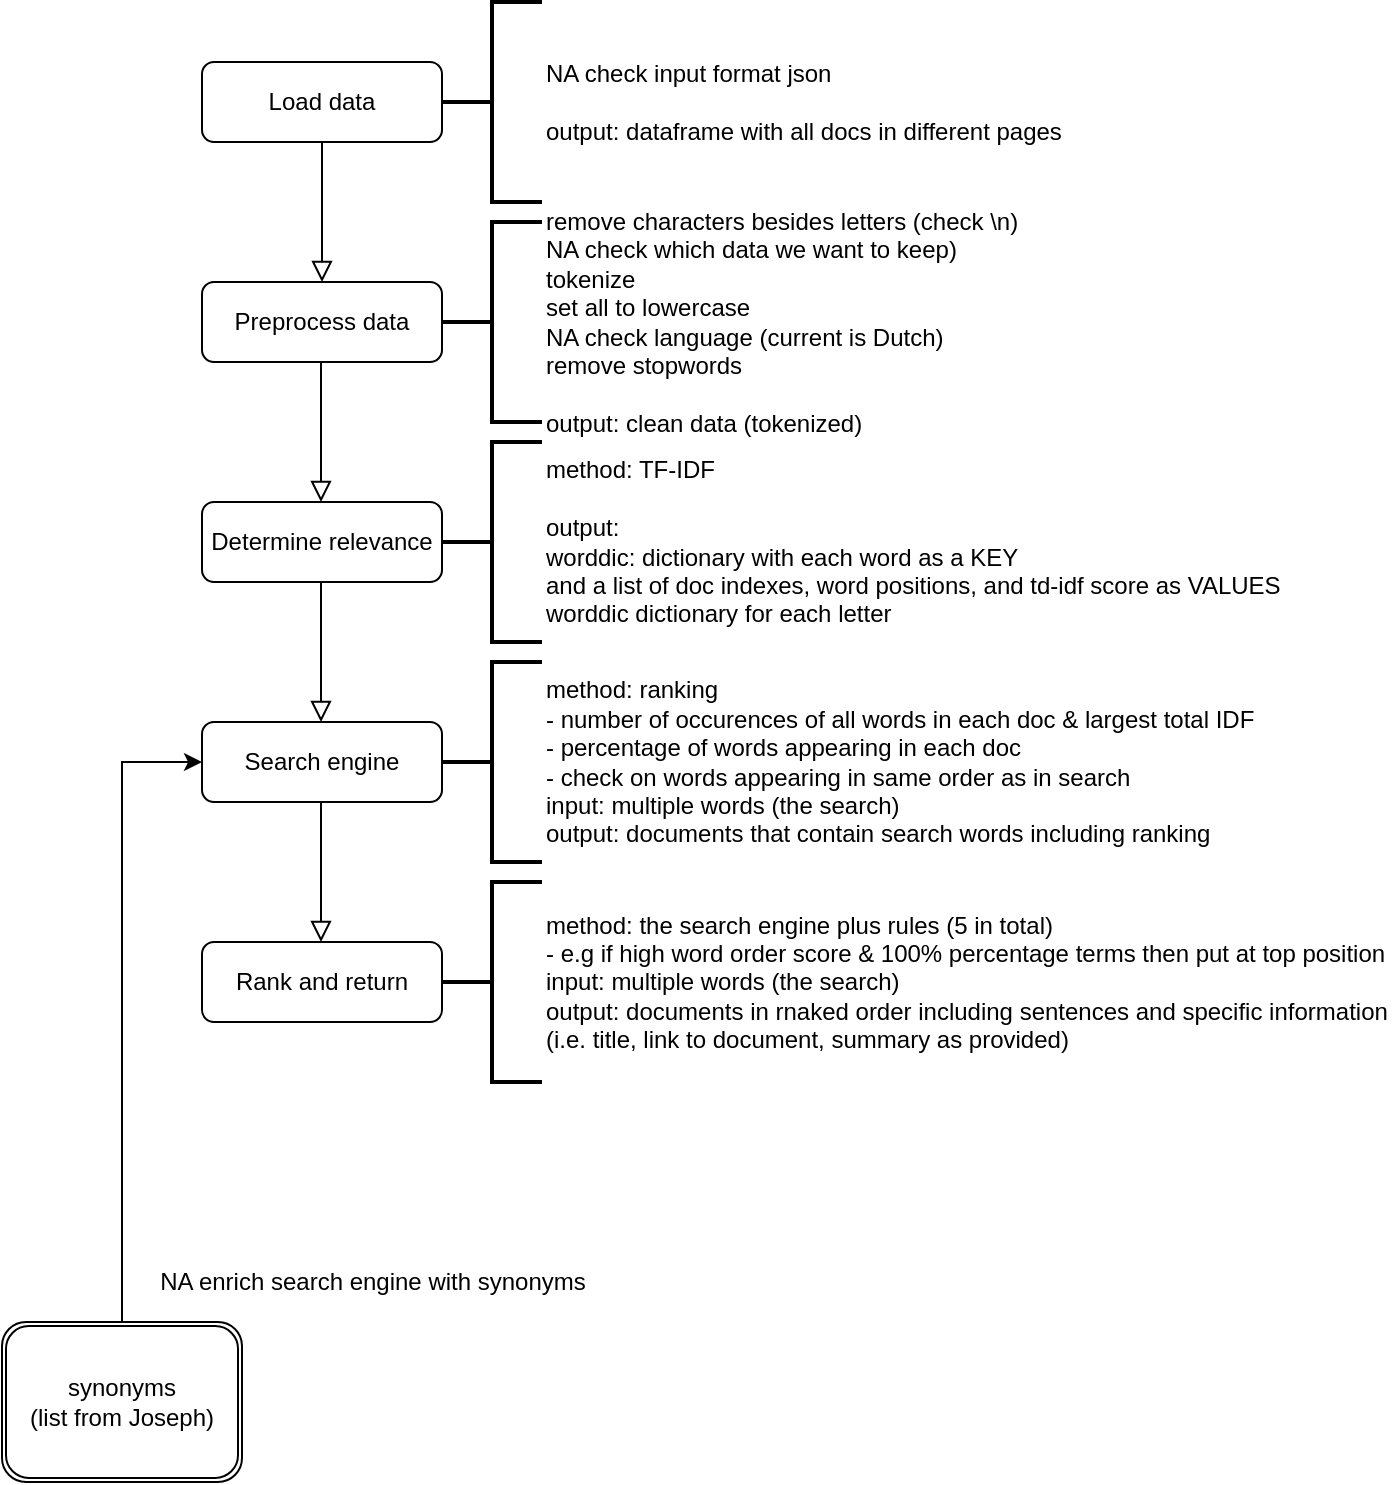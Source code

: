 <mxfile version="12.9.3" type="device"><diagram id="C5RBs43oDa-KdzZeNtuy" name="Page-1"><mxGraphModel dx="1487" dy="905" grid="1" gridSize="10" guides="1" tooltips="1" connect="1" arrows="1" fold="1" page="1" pageScale="1" pageWidth="827" pageHeight="1169" math="0" shadow="0"><root><mxCell id="WIyWlLk6GJQsqaUBKTNV-0"/><mxCell id="WIyWlLk6GJQsqaUBKTNV-1" parent="WIyWlLk6GJQsqaUBKTNV-0"/><mxCell id="WIyWlLk6GJQsqaUBKTNV-2" value="" style="rounded=0;html=1;jettySize=auto;orthogonalLoop=1;fontSize=11;endArrow=block;endFill=0;endSize=8;strokeWidth=1;shadow=0;labelBackgroundColor=none;edgeStyle=orthogonalEdgeStyle;" parent="WIyWlLk6GJQsqaUBKTNV-1" source="WIyWlLk6GJQsqaUBKTNV-3" edge="1"><mxGeometry relative="1" as="geometry"><mxPoint x="220" y="190" as="targetPoint"/></mxGeometry></mxCell><mxCell id="WIyWlLk6GJQsqaUBKTNV-3" value="Load data" style="rounded=1;whiteSpace=wrap;html=1;fontSize=12;glass=0;strokeWidth=1;shadow=0;" parent="WIyWlLk6GJQsqaUBKTNV-1" vertex="1"><mxGeometry x="160" y="80" width="120" height="40" as="geometry"/></mxCell><mxCell id="WIyWlLk6GJQsqaUBKTNV-7" value="Preprocess data" style="rounded=1;whiteSpace=wrap;html=1;fontSize=12;glass=0;strokeWidth=1;shadow=0;" parent="WIyWlLk6GJQsqaUBKTNV-1" vertex="1"><mxGeometry x="160" y="190" width="120" height="40" as="geometry"/></mxCell><mxCell id="t2XH9c_rgH97_oK-zvUn-0" value="NA check input format json&lt;br&gt;&lt;br&gt;output: dataframe with all docs in different pages" style="strokeWidth=2;html=1;shape=mxgraph.flowchart.annotation_2;align=left;labelPosition=right;pointerEvents=1;" vertex="1" parent="WIyWlLk6GJQsqaUBKTNV-1"><mxGeometry x="280" y="50" width="50" height="100" as="geometry"/></mxCell><mxCell id="t2XH9c_rgH97_oK-zvUn-1" value="remove characters besides letters (check \n)&lt;br&gt;NA check which data we want to keep)&lt;br&gt;tokenize&lt;br&gt;set all to lowercase&lt;br&gt;NA check language (current is Dutch)&lt;br&gt;remove stopwords&lt;br&gt;&lt;br&gt;output: clean data (tokenized)" style="strokeWidth=2;html=1;shape=mxgraph.flowchart.annotation_2;align=left;labelPosition=right;pointerEvents=1;" vertex="1" parent="WIyWlLk6GJQsqaUBKTNV-1"><mxGeometry x="280" y="160" width="50" height="100" as="geometry"/></mxCell><mxCell id="t2XH9c_rgH97_oK-zvUn-15" value="" style="rounded=0;html=1;jettySize=auto;orthogonalLoop=1;fontSize=11;endArrow=block;endFill=0;endSize=8;strokeWidth=1;shadow=0;labelBackgroundColor=none;edgeStyle=orthogonalEdgeStyle;" edge="1" parent="WIyWlLk6GJQsqaUBKTNV-1"><mxGeometry relative="1" as="geometry"><mxPoint x="219.5" y="230" as="sourcePoint"/><mxPoint x="219.5" y="300" as="targetPoint"/></mxGeometry></mxCell><mxCell id="t2XH9c_rgH97_oK-zvUn-17" value="Determine relevance" style="rounded=1;whiteSpace=wrap;html=1;fontSize=12;glass=0;strokeWidth=1;shadow=0;" vertex="1" parent="WIyWlLk6GJQsqaUBKTNV-1"><mxGeometry x="160" y="300" width="120" height="40" as="geometry"/></mxCell><mxCell id="t2XH9c_rgH97_oK-zvUn-18" value="method: TF-IDF&lt;br&gt;&lt;br&gt;output:&lt;br&gt;worddic:&amp;nbsp;dictionary with each word as a KEY &lt;br&gt;and a list of doc indexes, word positions, and td-idf score as VALUES&lt;br&gt;worddic dictionary for each letter" style="strokeWidth=2;html=1;shape=mxgraph.flowchart.annotation_2;align=left;labelPosition=right;pointerEvents=1;" vertex="1" parent="WIyWlLk6GJQsqaUBKTNV-1"><mxGeometry x="280" y="270" width="50" height="100" as="geometry"/></mxCell><mxCell id="t2XH9c_rgH97_oK-zvUn-21" value="" style="rounded=0;html=1;jettySize=auto;orthogonalLoop=1;fontSize=11;endArrow=block;endFill=0;endSize=8;strokeWidth=1;shadow=0;labelBackgroundColor=none;edgeStyle=orthogonalEdgeStyle;" edge="1" parent="WIyWlLk6GJQsqaUBKTNV-1"><mxGeometry relative="1" as="geometry"><mxPoint x="219.5" y="340" as="sourcePoint"/><mxPoint x="219.5" y="410" as="targetPoint"/></mxGeometry></mxCell><mxCell id="t2XH9c_rgH97_oK-zvUn-22" value="Search engine" style="rounded=1;whiteSpace=wrap;html=1;fontSize=12;glass=0;strokeWidth=1;shadow=0;" vertex="1" parent="WIyWlLk6GJQsqaUBKTNV-1"><mxGeometry x="160" y="410" width="120" height="40" as="geometry"/></mxCell><mxCell id="t2XH9c_rgH97_oK-zvUn-23" value="method: ranking&lt;br&gt;-&amp;nbsp;number of occurences of all words in each doc &amp;amp; largest total IDF&lt;br&gt;-&amp;nbsp;percentage of words appearing in each doc&lt;br&gt;- check on&amp;nbsp;&lt;span&gt;words appearing in same order as in search&lt;br&gt;&lt;/span&gt;input: multiple words (the search)&lt;br&gt;output: documents that contain search words including ranking" style="strokeWidth=2;html=1;shape=mxgraph.flowchart.annotation_2;align=left;labelPosition=right;pointerEvents=1;" vertex="1" parent="WIyWlLk6GJQsqaUBKTNV-1"><mxGeometry x="280" y="380" width="50" height="100" as="geometry"/></mxCell><mxCell id="t2XH9c_rgH97_oK-zvUn-24" value="" style="rounded=0;html=1;jettySize=auto;orthogonalLoop=1;fontSize=11;endArrow=block;endFill=0;endSize=8;strokeWidth=1;shadow=0;labelBackgroundColor=none;edgeStyle=orthogonalEdgeStyle;" edge="1" parent="WIyWlLk6GJQsqaUBKTNV-1"><mxGeometry relative="1" as="geometry"><mxPoint x="219.5" y="450" as="sourcePoint"/><mxPoint x="219.5" y="520" as="targetPoint"/></mxGeometry></mxCell><mxCell id="t2XH9c_rgH97_oK-zvUn-25" value="Rank and return" style="rounded=1;whiteSpace=wrap;html=1;fontSize=12;glass=0;strokeWidth=1;shadow=0;" vertex="1" parent="WIyWlLk6GJQsqaUBKTNV-1"><mxGeometry x="160" y="520" width="120" height="40" as="geometry"/></mxCell><mxCell id="t2XH9c_rgH97_oK-zvUn-26" value="method: the search engine plus rules (5 in total)&lt;br&gt;- e.g&amp;nbsp;if high word order score &amp;amp; 100% percentage terms then put at top position&lt;span&gt;&lt;br&gt;&lt;/span&gt;input: multiple words (the search)&lt;br&gt;output: documents in rnaked order including sentences and specific information&amp;nbsp;&lt;br&gt;(i.e. title, link to document, summary as provided)" style="strokeWidth=2;html=1;shape=mxgraph.flowchart.annotation_2;align=left;labelPosition=right;pointerEvents=1;" vertex="1" parent="WIyWlLk6GJQsqaUBKTNV-1"><mxGeometry x="280" y="490" width="50" height="100" as="geometry"/></mxCell><mxCell id="t2XH9c_rgH97_oK-zvUn-33" style="edgeStyle=orthogonalEdgeStyle;rounded=0;orthogonalLoop=1;jettySize=auto;html=1;exitX=0.5;exitY=0;exitDx=0;exitDy=0;" edge="1" parent="WIyWlLk6GJQsqaUBKTNV-1" source="t2XH9c_rgH97_oK-zvUn-27"><mxGeometry relative="1" as="geometry"><mxPoint x="160" y="430" as="targetPoint"/><Array as="points"><mxPoint x="120" y="430"/></Array></mxGeometry></mxCell><mxCell id="t2XH9c_rgH97_oK-zvUn-27" value="synonyms &lt;br&gt;(list from Joseph)" style="shape=ext;double=1;rounded=1;whiteSpace=wrap;html=1;" vertex="1" parent="WIyWlLk6GJQsqaUBKTNV-1"><mxGeometry x="60" y="710" width="120" height="80" as="geometry"/></mxCell><mxCell id="t2XH9c_rgH97_oK-zvUn-34" value="NA enrich search engine with synonyms" style="text;html=1;align=center;verticalAlign=middle;resizable=0;points=[];autosize=1;" vertex="1" parent="WIyWlLk6GJQsqaUBKTNV-1"><mxGeometry x="130" y="680" width="230" height="20" as="geometry"/></mxCell></root></mxGraphModel></diagram></mxfile>